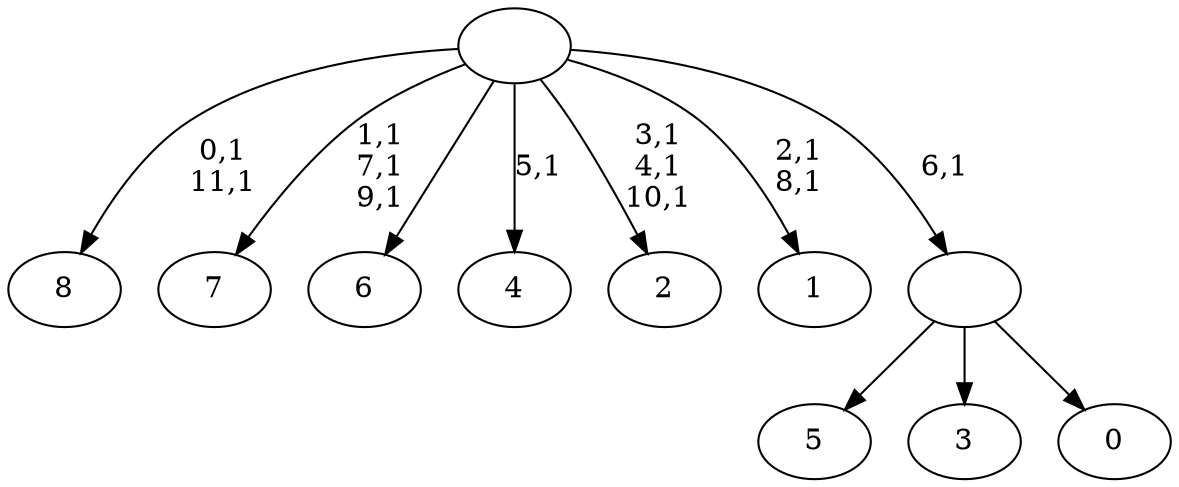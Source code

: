 digraph T {
	21 [label="8"]
	18 [label="7"]
	14 [label="6"]
	13 [label="5"]
	12 [label="4"]
	10 [label="3"]
	9 [label="2"]
	5 [label="1"]
	2 [label="0"]
	1 [label=""]
	0 [label=""]
	1 -> 13 [label=""]
	1 -> 10 [label=""]
	1 -> 2 [label=""]
	0 -> 5 [label="2,1\n8,1"]
	0 -> 9 [label="3,1\n4,1\n10,1"]
	0 -> 12 [label="5,1"]
	0 -> 18 [label="1,1\n7,1\n9,1"]
	0 -> 21 [label="0,1\n11,1"]
	0 -> 14 [label=""]
	0 -> 1 [label="6,1"]
}
